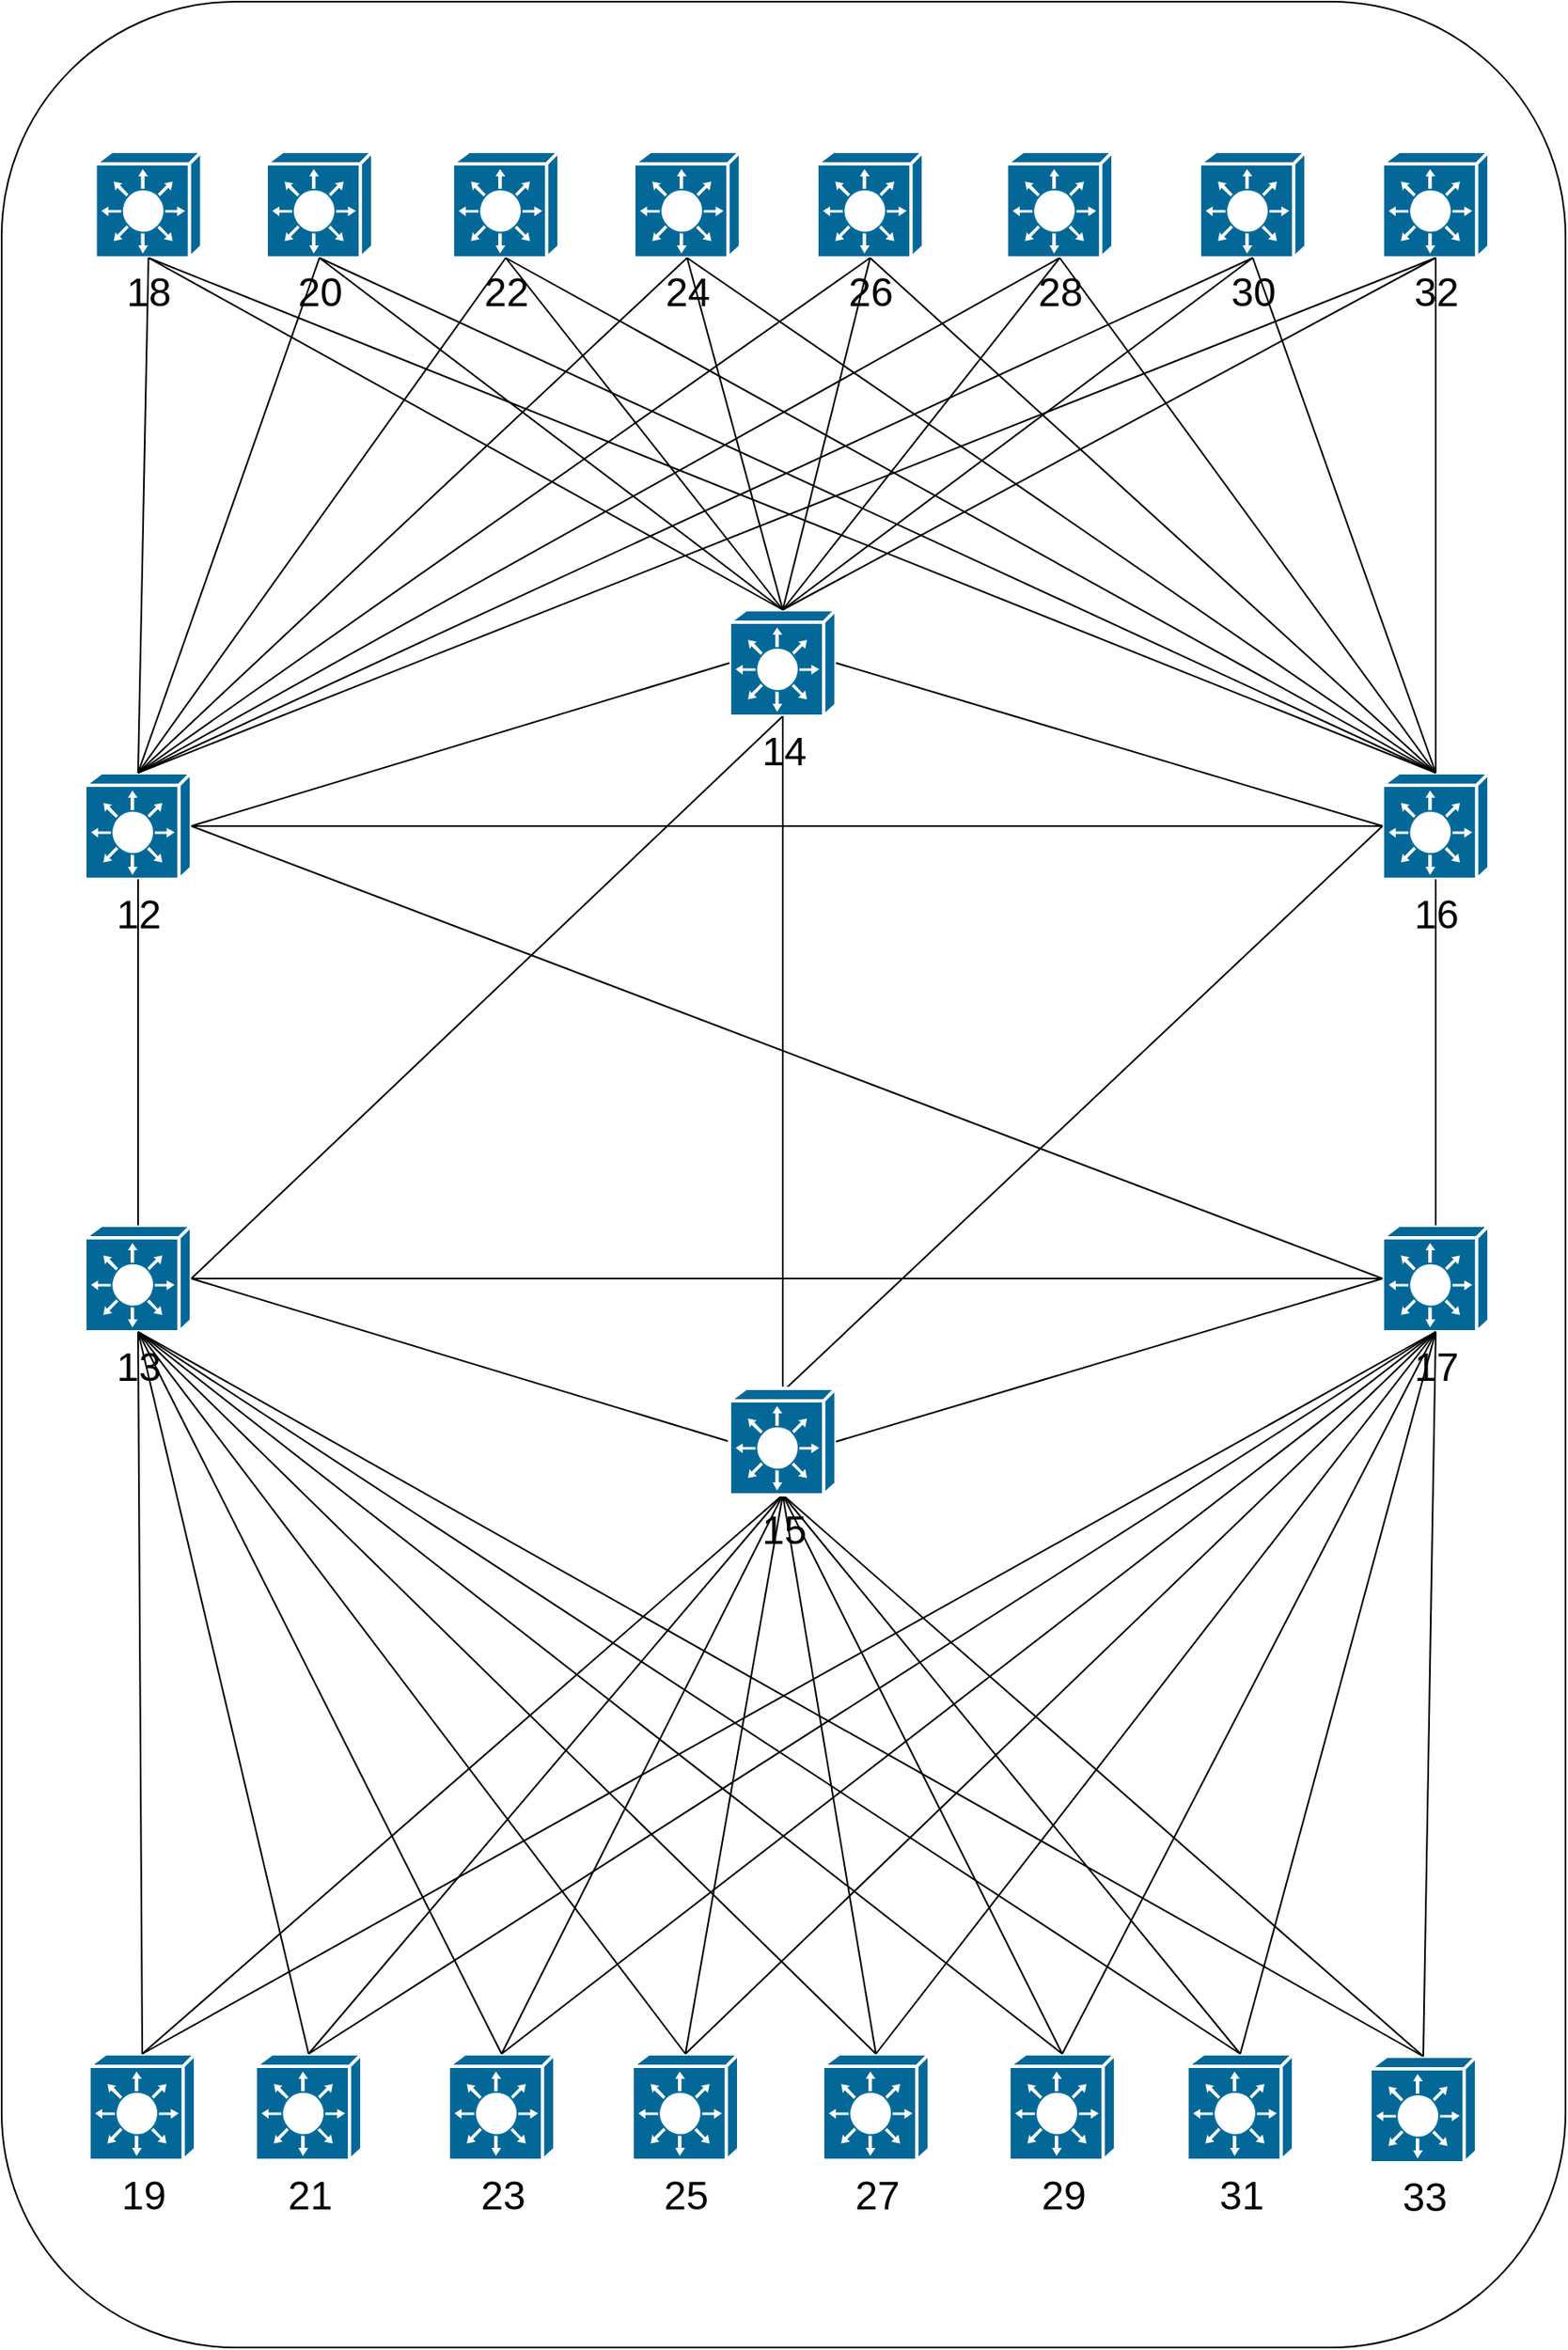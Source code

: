 <mxfile version="14.1.8" type="device"><diagram id="rjde7laMvs6sN96tIrLQ" name="第 1 页"><mxGraphModel dx="2593" dy="329" grid="1" gridSize="10" guides="1" tooltips="1" connect="1" arrows="1" fold="1" page="1" pageScale="1" pageWidth="827" pageHeight="1169" math="0" shadow="0"><root><mxCell id="0"/><mxCell id="1" parent="0"/><mxCell id="EWzuWG4-EncI320TSHPI-1" value="" style="rounded=1;whiteSpace=wrap;html=1;" vertex="1" parent="1"><mxGeometry x="360" y="1650" width="940" height="1410" as="geometry"/></mxCell><mxCell id="k5Slgiz3u0Eqy7hsrKSK-16" value="&lt;font style=&quot;font-size: 24px&quot;&gt;12&lt;/font&gt;" style="shape=mxgraph.cisco.switches.layer_3_switch;html=1;pointerEvents=1;dashed=0;fillColor=#036897;strokeColor=#ffffff;strokeWidth=2;verticalLabelPosition=bottom;verticalAlign=top;align=center;outlineConnect=0;" parent="1" vertex="1"><mxGeometry x="410" y="2113.5" width="64" height="64" as="geometry"/></mxCell><mxCell id="k5Slgiz3u0Eqy7hsrKSK-17" value="&lt;font style=&quot;font-size: 24px&quot;&gt;13&lt;/font&gt;" style="shape=mxgraph.cisco.switches.layer_3_switch;html=1;pointerEvents=1;dashed=0;fillColor=#036897;strokeColor=#ffffff;strokeWidth=2;verticalLabelPosition=bottom;verticalAlign=top;align=center;outlineConnect=0;" parent="1" vertex="1"><mxGeometry x="410" y="2385.5" width="64" height="64" as="geometry"/></mxCell><mxCell id="k5Slgiz3u0Eqy7hsrKSK-18" value="&lt;font style=&quot;font-size: 24px&quot;&gt;14&lt;/font&gt;" style="shape=mxgraph.cisco.switches.layer_3_switch;html=1;pointerEvents=1;dashed=0;fillColor=#036897;strokeColor=#ffffff;strokeWidth=2;verticalLabelPosition=bottom;verticalAlign=top;align=center;outlineConnect=0;" parent="1" vertex="1"><mxGeometry x="797.5" y="2015.5" width="64" height="64" as="geometry"/></mxCell><mxCell id="k5Slgiz3u0Eqy7hsrKSK-20" value="&lt;font style=&quot;font-size: 24px&quot;&gt;16&lt;/font&gt;" style="shape=mxgraph.cisco.switches.layer_3_switch;html=1;pointerEvents=1;dashed=0;fillColor=#036897;strokeColor=#ffffff;strokeWidth=2;verticalLabelPosition=bottom;verticalAlign=top;align=center;outlineConnect=0;" parent="1" vertex="1"><mxGeometry x="1190" y="2113.5" width="64" height="64" as="geometry"/></mxCell><mxCell id="k5Slgiz3u0Eqy7hsrKSK-21" value="&lt;font style=&quot;font-size: 24px&quot;&gt;17&lt;/font&gt;" style="shape=mxgraph.cisco.switches.layer_3_switch;html=1;pointerEvents=1;dashed=0;fillColor=#036897;strokeColor=#ffffff;strokeWidth=2;verticalLabelPosition=bottom;verticalAlign=top;align=center;outlineConnect=0;" parent="1" vertex="1"><mxGeometry x="1190" y="2385.5" width="64" height="64" as="geometry"/></mxCell><mxCell id="k5Slgiz3u0Eqy7hsrKSK-22" value="&lt;font style=&quot;font-size: 24px&quot;&gt;18&lt;/font&gt;" style="shape=mxgraph.cisco.switches.layer_3_switch;html=1;pointerEvents=1;dashed=0;fillColor=#036897;strokeColor=#ffffff;strokeWidth=2;verticalLabelPosition=bottom;verticalAlign=top;align=center;outlineConnect=0;" parent="1" vertex="1"><mxGeometry x="416.25" y="1740" width="64" height="64" as="geometry"/></mxCell><mxCell id="k5Slgiz3u0Eqy7hsrKSK-23" value="&lt;font style=&quot;font-size: 24px&quot;&gt;19&lt;/font&gt;" style="shape=mxgraph.cisco.switches.layer_3_switch;html=1;pointerEvents=1;dashed=0;fillColor=#036897;strokeColor=#ffffff;strokeWidth=2;verticalLabelPosition=bottom;verticalAlign=top;align=center;outlineConnect=0;" parent="1" vertex="1"><mxGeometry x="412.5" y="2883.5" width="64" height="64" as="geometry"/></mxCell><mxCell id="k5Slgiz3u0Eqy7hsrKSK-24" value="&lt;font style=&quot;font-size: 24px&quot;&gt;20&lt;/font&gt;" style="shape=mxgraph.cisco.switches.layer_3_switch;html=1;pointerEvents=1;dashed=0;fillColor=#036897;strokeColor=#ffffff;strokeWidth=2;verticalLabelPosition=bottom;verticalAlign=top;align=center;outlineConnect=0;" parent="1" vertex="1"><mxGeometry x="519" y="1740" width="64" height="64" as="geometry"/></mxCell><mxCell id="k5Slgiz3u0Eqy7hsrKSK-25" value="&lt;font style=&quot;font-size: 24px&quot;&gt;21&lt;/font&gt;" style="shape=mxgraph.cisco.switches.layer_3_switch;html=1;pointerEvents=1;dashed=0;fillColor=#036897;strokeColor=#ffffff;strokeWidth=2;verticalLabelPosition=bottom;verticalAlign=top;align=center;outlineConnect=0;" parent="1" vertex="1"><mxGeometry x="512.5" y="2883.5" width="64" height="64" as="geometry"/></mxCell><mxCell id="k5Slgiz3u0Eqy7hsrKSK-26" value="&lt;font style=&quot;font-size: 24px&quot;&gt;22&lt;/font&gt;" style="shape=mxgraph.cisco.switches.layer_3_switch;html=1;pointerEvents=1;dashed=0;fillColor=#036897;strokeColor=#ffffff;strokeWidth=2;verticalLabelPosition=bottom;verticalAlign=top;align=center;outlineConnect=0;" parent="1" vertex="1"><mxGeometry x="631" y="1740" width="64" height="64" as="geometry"/></mxCell><mxCell id="k5Slgiz3u0Eqy7hsrKSK-27" value="&lt;font style=&quot;font-size: 24px&quot;&gt;23&lt;/font&gt;" style="shape=mxgraph.cisco.switches.layer_3_switch;html=1;pointerEvents=1;dashed=0;fillColor=#036897;strokeColor=#ffffff;strokeWidth=2;verticalLabelPosition=bottom;verticalAlign=top;align=center;outlineConnect=0;" parent="1" vertex="1"><mxGeometry x="628.5" y="2883.5" width="64" height="64" as="geometry"/></mxCell><mxCell id="k5Slgiz3u0Eqy7hsrKSK-28" value="&lt;font style=&quot;font-size: 24px&quot;&gt;24&lt;/font&gt;" style="shape=mxgraph.cisco.switches.layer_3_switch;html=1;pointerEvents=1;dashed=0;fillColor=#036897;strokeColor=#ffffff;strokeWidth=2;verticalLabelPosition=bottom;verticalAlign=top;align=center;outlineConnect=0;" parent="1" vertex="1"><mxGeometry x="740" y="1740" width="64" height="64" as="geometry"/></mxCell><mxCell id="k5Slgiz3u0Eqy7hsrKSK-29" value="&lt;font style=&quot;font-size: 24px&quot;&gt;25&lt;/font&gt;" style="shape=mxgraph.cisco.switches.layer_3_switch;html=1;pointerEvents=1;dashed=0;fillColor=#036897;strokeColor=#ffffff;strokeWidth=2;verticalLabelPosition=bottom;verticalAlign=top;align=center;outlineConnect=0;" parent="1" vertex="1"><mxGeometry x="739" y="2883.5" width="64" height="64" as="geometry"/></mxCell><mxCell id="k5Slgiz3u0Eqy7hsrKSK-30" value="&lt;font style=&quot;font-size: 24px&quot;&gt;26&lt;/font&gt;" style="shape=mxgraph.cisco.switches.layer_3_switch;html=1;pointerEvents=1;dashed=0;fillColor=#036897;strokeColor=#ffffff;strokeWidth=2;verticalLabelPosition=bottom;verticalAlign=top;align=center;outlineConnect=0;" parent="1" vertex="1"><mxGeometry x="850" y="1740" width="64" height="64" as="geometry"/></mxCell><mxCell id="k5Slgiz3u0Eqy7hsrKSK-31" value="&lt;font style=&quot;font-size: 24px&quot;&gt;27&lt;/font&gt;" style="shape=mxgraph.cisco.switches.layer_3_switch;html=1;pointerEvents=1;dashed=0;fillColor=#036897;strokeColor=#ffffff;strokeWidth=2;verticalLabelPosition=bottom;verticalAlign=top;align=center;outlineConnect=0;" parent="1" vertex="1"><mxGeometry x="853.5" y="2883.5" width="64" height="64" as="geometry"/></mxCell><mxCell id="k5Slgiz3u0Eqy7hsrKSK-32" value="&lt;font style=&quot;font-size: 24px&quot;&gt;28&lt;/font&gt;" style="shape=mxgraph.cisco.switches.layer_3_switch;html=1;pointerEvents=1;dashed=0;fillColor=#036897;strokeColor=#ffffff;strokeWidth=2;verticalLabelPosition=bottom;verticalAlign=top;align=center;outlineConnect=0;" parent="1" vertex="1"><mxGeometry x="964" y="1740" width="64" height="64" as="geometry"/></mxCell><mxCell id="k5Slgiz3u0Eqy7hsrKSK-33" value="&lt;font style=&quot;font-size: 24px&quot;&gt;29&lt;/font&gt;" style="shape=mxgraph.cisco.switches.layer_3_switch;html=1;pointerEvents=1;dashed=0;fillColor=#036897;strokeColor=#ffffff;strokeWidth=2;verticalLabelPosition=bottom;verticalAlign=top;align=center;outlineConnect=0;" parent="1" vertex="1"><mxGeometry x="965.5" y="2883.5" width="64" height="64" as="geometry"/></mxCell><mxCell id="k5Slgiz3u0Eqy7hsrKSK-34" value="&lt;font style=&quot;font-size: 24px&quot;&gt;30&lt;/font&gt;" style="shape=mxgraph.cisco.switches.layer_3_switch;html=1;pointerEvents=1;dashed=0;fillColor=#036897;strokeColor=#ffffff;strokeWidth=2;verticalLabelPosition=bottom;verticalAlign=top;align=center;outlineConnect=0;" parent="1" vertex="1"><mxGeometry x="1080" y="1740" width="64" height="64" as="geometry"/></mxCell><mxCell id="k5Slgiz3u0Eqy7hsrKSK-35" value="&lt;span style=&quot;font-size: 24px&quot;&gt;31&lt;/span&gt;" style="shape=mxgraph.cisco.switches.layer_3_switch;html=1;pointerEvents=1;dashed=0;fillColor=#036897;strokeColor=#ffffff;strokeWidth=2;verticalLabelPosition=bottom;verticalAlign=top;align=center;outlineConnect=0;" parent="1" vertex="1"><mxGeometry x="1072.5" y="2883.5" width="64" height="64" as="geometry"/></mxCell><mxCell id="k5Slgiz3u0Eqy7hsrKSK-36" value="&lt;font style=&quot;font-size: 24px&quot;&gt;32&lt;/font&gt;" style="shape=mxgraph.cisco.switches.layer_3_switch;html=1;pointerEvents=1;dashed=0;fillColor=#036897;strokeColor=#ffffff;strokeWidth=2;verticalLabelPosition=bottom;verticalAlign=top;align=center;outlineConnect=0;" parent="1" vertex="1"><mxGeometry x="1190" y="1740" width="64" height="64" as="geometry"/></mxCell><mxCell id="k5Slgiz3u0Eqy7hsrKSK-37" value="&lt;font style=&quot;font-size: 24px&quot;&gt;33&lt;/font&gt;" style="shape=mxgraph.cisco.switches.layer_3_switch;html=1;pointerEvents=1;dashed=0;fillColor=#036897;strokeColor=#ffffff;strokeWidth=2;verticalLabelPosition=bottom;verticalAlign=top;align=center;outlineConnect=0;direction=east;" parent="1" vertex="1"><mxGeometry x="1182.5" y="2885" width="64" height="64" as="geometry"/></mxCell><mxCell id="k5Slgiz3u0Eqy7hsrKSK-307" value="" style="endArrow=none;html=1;exitX=0.5;exitY=1;exitDx=0;exitDy=0;exitPerimeter=0;entryX=0.5;entryY=0;entryDx=0;entryDy=0;entryPerimeter=0;" parent="1" source="k5Slgiz3u0Eqy7hsrKSK-16" target="k5Slgiz3u0Eqy7hsrKSK-17" edge="1"><mxGeometry width="50" height="50" relative="1" as="geometry"><mxPoint x="-434" y="1783.5" as="sourcePoint"/><mxPoint x="826" y="2364.833" as="targetPoint"/></mxGeometry></mxCell><mxCell id="k5Slgiz3u0Eqy7hsrKSK-308" value="" style="endArrow=none;html=1;exitX=1;exitY=0.5;exitDx=0;exitDy=0;exitPerimeter=0;entryX=0;entryY=0.5;entryDx=0;entryDy=0;entryPerimeter=0;" parent="1" source="k5Slgiz3u0Eqy7hsrKSK-16" target="k5Slgiz3u0Eqy7hsrKSK-18" edge="1"><mxGeometry width="50" height="50" relative="1" as="geometry"><mxPoint x="626" y="2273.5" as="sourcePoint"/><mxPoint x="890" y="2043.5" as="targetPoint"/></mxGeometry></mxCell><mxCell id="k5Slgiz3u0Eqy7hsrKSK-310" value="" style="endArrow=none;html=1;exitX=1;exitY=0.5;exitDx=0;exitDy=0;exitPerimeter=0;entryX=0;entryY=0.5;entryDx=0;entryDy=0;entryPerimeter=0;" parent="1" source="k5Slgiz3u0Eqy7hsrKSK-16" target="k5Slgiz3u0Eqy7hsrKSK-21" edge="1"><mxGeometry width="50" height="50" relative="1" as="geometry"><mxPoint x="636" y="2283.5" as="sourcePoint"/><mxPoint x="636" y="2183.5" as="targetPoint"/></mxGeometry></mxCell><mxCell id="k5Slgiz3u0Eqy7hsrKSK-311" value="" style="endArrow=none;html=1;exitX=1;exitY=0.5;exitDx=0;exitDy=0;exitPerimeter=0;entryX=0;entryY=0.5;entryDx=0;entryDy=0;entryPerimeter=0;" parent="1" source="k5Slgiz3u0Eqy7hsrKSK-16" target="k5Slgiz3u0Eqy7hsrKSK-20" edge="1"><mxGeometry width="50" height="50" relative="1" as="geometry"><mxPoint x="1046" y="2433.5" as="sourcePoint"/><mxPoint x="1096" y="2383.5" as="targetPoint"/></mxGeometry></mxCell><mxCell id="k5Slgiz3u0Eqy7hsrKSK-312" value="" style="endArrow=none;html=1;exitX=0.5;exitY=0;exitDx=0;exitDy=0;exitPerimeter=0;entryX=0.5;entryY=1;entryDx=0;entryDy=0;entryPerimeter=0;" parent="1" source="k5Slgiz3u0Eqy7hsrKSK-16" target="k5Slgiz3u0Eqy7hsrKSK-22" edge="1"><mxGeometry width="50" height="50" relative="1" as="geometry"><mxPoint x="1046" y="2433.5" as="sourcePoint"/><mxPoint x="1096" y="2383.5" as="targetPoint"/></mxGeometry></mxCell><mxCell id="k5Slgiz3u0Eqy7hsrKSK-313" value="" style="endArrow=none;html=1;entryX=0.5;entryY=0;entryDx=0;entryDy=0;entryPerimeter=0;exitX=0.5;exitY=1;exitDx=0;exitDy=0;exitPerimeter=0;" parent="1" source="k5Slgiz3u0Eqy7hsrKSK-24" target="k5Slgiz3u0Eqy7hsrKSK-16" edge="1"><mxGeometry width="50" height="50" relative="1" as="geometry"><mxPoint x="1046" y="2433.5" as="sourcePoint"/><mxPoint x="1096" y="2383.5" as="targetPoint"/></mxGeometry></mxCell><mxCell id="k5Slgiz3u0Eqy7hsrKSK-314" value="" style="endArrow=none;html=1;entryX=0.5;entryY=0;entryDx=0;entryDy=0;entryPerimeter=0;exitX=0.5;exitY=1;exitDx=0;exitDy=0;exitPerimeter=0;" parent="1" source="k5Slgiz3u0Eqy7hsrKSK-26" target="k5Slgiz3u0Eqy7hsrKSK-16" edge="1"><mxGeometry width="50" height="50" relative="1" as="geometry"><mxPoint x="586" y="2433.5" as="sourcePoint"/><mxPoint x="636" y="2383.5" as="targetPoint"/></mxGeometry></mxCell><mxCell id="k5Slgiz3u0Eqy7hsrKSK-315" value="" style="endArrow=none;html=1;entryX=0.5;entryY=0;entryDx=0;entryDy=0;entryPerimeter=0;exitX=0.5;exitY=1;exitDx=0;exitDy=0;exitPerimeter=0;" parent="1" source="k5Slgiz3u0Eqy7hsrKSK-28" target="k5Slgiz3u0Eqy7hsrKSK-16" edge="1"><mxGeometry width="50" height="50" relative="1" as="geometry"><mxPoint x="586" y="2433.5" as="sourcePoint"/><mxPoint x="636" y="2383.5" as="targetPoint"/></mxGeometry></mxCell><mxCell id="k5Slgiz3u0Eqy7hsrKSK-316" value="" style="endArrow=none;html=1;exitX=0.5;exitY=0;exitDx=0;exitDy=0;exitPerimeter=0;entryX=0.5;entryY=1;entryDx=0;entryDy=0;entryPerimeter=0;" parent="1" source="k5Slgiz3u0Eqy7hsrKSK-16" target="k5Slgiz3u0Eqy7hsrKSK-30" edge="1"><mxGeometry width="50" height="50" relative="1" as="geometry"><mxPoint x="586" y="2433.5" as="sourcePoint"/><mxPoint x="706" y="2643.5" as="targetPoint"/></mxGeometry></mxCell><mxCell id="k5Slgiz3u0Eqy7hsrKSK-318" value="" style="endArrow=none;html=1;entryX=0.5;entryY=1;entryDx=0;entryDy=0;entryPerimeter=0;exitX=0.5;exitY=0;exitDx=0;exitDy=0;exitPerimeter=0;" parent="1" source="k5Slgiz3u0Eqy7hsrKSK-16" target="k5Slgiz3u0Eqy7hsrKSK-32" edge="1"><mxGeometry width="50" height="50" relative="1" as="geometry"><mxPoint x="306" y="2433.5" as="sourcePoint"/><mxPoint x="356" y="2383.5" as="targetPoint"/></mxGeometry></mxCell><mxCell id="k5Slgiz3u0Eqy7hsrKSK-320" value="" style="endArrow=none;html=1;exitX=0.5;exitY=1;exitDx=0;exitDy=0;exitPerimeter=0;entryX=0.5;entryY=0;entryDx=0;entryDy=0;entryPerimeter=0;" parent="1" source="k5Slgiz3u0Eqy7hsrKSK-34" target="k5Slgiz3u0Eqy7hsrKSK-16" edge="1"><mxGeometry width="50" height="50" relative="1" as="geometry"><mxPoint x="806" y="2433.5" as="sourcePoint"/><mxPoint x="727" y="2093.5" as="targetPoint"/></mxGeometry></mxCell><mxCell id="k5Slgiz3u0Eqy7hsrKSK-322" value="" style="endArrow=none;html=1;exitX=0.5;exitY=1;exitDx=0;exitDy=0;exitPerimeter=0;entryX=0.5;entryY=0;entryDx=0;entryDy=0;entryPerimeter=0;" parent="1" source="k5Slgiz3u0Eqy7hsrKSK-36" target="k5Slgiz3u0Eqy7hsrKSK-16" edge="1"><mxGeometry width="50" height="50" relative="1" as="geometry"><mxPoint x="386" y="2433.5" as="sourcePoint"/><mxPoint x="727" y="2093.5" as="targetPoint"/></mxGeometry></mxCell><mxCell id="k5Slgiz3u0Eqy7hsrKSK-323" value="" style="endArrow=none;html=1;exitX=1;exitY=0.5;exitDx=0;exitDy=0;exitPerimeter=0;entryX=0;entryY=0.5;entryDx=0;entryDy=0;entryPerimeter=0;" parent="1" source="k5Slgiz3u0Eqy7hsrKSK-17" target="k5Slgiz3u0Eqy7hsrKSK-19" edge="1"><mxGeometry width="50" height="50" relative="1" as="geometry"><mxPoint x="966" y="2233.5" as="sourcePoint"/><mxPoint x="1016" y="2183.5" as="targetPoint"/></mxGeometry></mxCell><mxCell id="k5Slgiz3u0Eqy7hsrKSK-324" value="" style="endArrow=none;html=1;exitX=0.5;exitY=1;exitDx=0;exitDy=0;exitPerimeter=0;entryX=1;entryY=0.5;entryDx=0;entryDy=0;entryPerimeter=0;" parent="1" source="k5Slgiz3u0Eqy7hsrKSK-18" target="k5Slgiz3u0Eqy7hsrKSK-17" edge="1"><mxGeometry width="50" height="50" relative="1" as="geometry"><mxPoint x="966" y="2233.5" as="sourcePoint"/><mxPoint x="1016" y="2183.5" as="targetPoint"/></mxGeometry></mxCell><mxCell id="k5Slgiz3u0Eqy7hsrKSK-325" value="" style="endArrow=none;html=1;exitX=1;exitY=0.5;exitDx=0;exitDy=0;exitPerimeter=0;entryX=0;entryY=0.5;entryDx=0;entryDy=0;entryPerimeter=0;" parent="1" source="k5Slgiz3u0Eqy7hsrKSK-17" target="k5Slgiz3u0Eqy7hsrKSK-21" edge="1"><mxGeometry width="50" height="50" relative="1" as="geometry"><mxPoint x="1126" y="2373.5" as="sourcePoint"/><mxPoint x="1016" y="2183.5" as="targetPoint"/></mxGeometry></mxCell><mxCell id="k5Slgiz3u0Eqy7hsrKSK-326" value="" style="endArrow=none;html=1;exitX=0.5;exitY=1;exitDx=0;exitDy=0;exitPerimeter=0;entryX=0.5;entryY=0;entryDx=0;entryDy=0;entryPerimeter=0;" parent="1" source="k5Slgiz3u0Eqy7hsrKSK-17" target="k5Slgiz3u0Eqy7hsrKSK-23" edge="1"><mxGeometry width="50" height="50" relative="1" as="geometry"><mxPoint x="693" y="2374" as="sourcePoint"/><mxPoint x="623" y="2154" as="targetPoint"/></mxGeometry></mxCell><mxCell id="k5Slgiz3u0Eqy7hsrKSK-327" value="" style="endArrow=none;html=1;exitX=0.5;exitY=1;exitDx=0;exitDy=0;exitPerimeter=0;entryX=0.5;entryY=0;entryDx=0;entryDy=0;entryPerimeter=0;" parent="1" source="k5Slgiz3u0Eqy7hsrKSK-17" target="k5Slgiz3u0Eqy7hsrKSK-25" edge="1"><mxGeometry width="50" height="50" relative="1" as="geometry"><mxPoint x="966" y="2233.5" as="sourcePoint"/><mxPoint x="512" y="2893.5" as="targetPoint"/></mxGeometry></mxCell><mxCell id="k5Slgiz3u0Eqy7hsrKSK-328" value="" style="endArrow=none;html=1;exitX=0.5;exitY=1;exitDx=0;exitDy=0;exitPerimeter=0;entryX=0.5;entryY=0;entryDx=0;entryDy=0;entryPerimeter=0;" parent="1" source="k5Slgiz3u0Eqy7hsrKSK-17" target="k5Slgiz3u0Eqy7hsrKSK-27" edge="1"><mxGeometry width="50" height="50" relative="1" as="geometry"><mxPoint x="1086" y="2373.5" as="sourcePoint"/><mxPoint x="1016" y="2183.5" as="targetPoint"/></mxGeometry></mxCell><mxCell id="k5Slgiz3u0Eqy7hsrKSK-329" value="" style="endArrow=none;html=1;exitX=0.5;exitY=1;exitDx=0;exitDy=0;exitPerimeter=0;entryX=0.5;entryY=0;entryDx=0;entryDy=0;entryPerimeter=0;" parent="1" source="k5Slgiz3u0Eqy7hsrKSK-17" target="k5Slgiz3u0Eqy7hsrKSK-29" edge="1"><mxGeometry width="50" height="50" relative="1" as="geometry"><mxPoint x="1486" y="2233.5" as="sourcePoint"/><mxPoint x="1536" y="2183.5" as="targetPoint"/></mxGeometry></mxCell><mxCell id="k5Slgiz3u0Eqy7hsrKSK-330" value="" style="endArrow=none;html=1;exitX=0.5;exitY=1;exitDx=0;exitDy=0;exitPerimeter=0;entryX=0.5;entryY=0;entryDx=0;entryDy=0;entryPerimeter=0;" parent="1" source="k5Slgiz3u0Eqy7hsrKSK-17" target="k5Slgiz3u0Eqy7hsrKSK-31" edge="1"><mxGeometry width="50" height="50" relative="1" as="geometry"><mxPoint x="1486" y="2233.5" as="sourcePoint"/><mxPoint x="1646" y="2513.5" as="targetPoint"/></mxGeometry></mxCell><mxCell id="k5Slgiz3u0Eqy7hsrKSK-331" value="" style="endArrow=none;html=1;exitX=0.5;exitY=1;exitDx=0;exitDy=0;exitPerimeter=0;entryX=0.5;entryY=0;entryDx=0;entryDy=0;entryPerimeter=0;" parent="1" source="k5Slgiz3u0Eqy7hsrKSK-17" target="k5Slgiz3u0Eqy7hsrKSK-33" edge="1"><mxGeometry width="50" height="50" relative="1" as="geometry"><mxPoint x="1486" y="2483.5" as="sourcePoint"/><mxPoint x="1536" y="2433.5" as="targetPoint"/></mxGeometry></mxCell><mxCell id="k5Slgiz3u0Eqy7hsrKSK-332" value="" style="endArrow=none;html=1;exitX=0.5;exitY=1;exitDx=0;exitDy=0;exitPerimeter=0;entryX=0.5;entryY=0;entryDx=0;entryDy=0;entryPerimeter=0;" parent="1" source="k5Slgiz3u0Eqy7hsrKSK-17" target="k5Slgiz3u0Eqy7hsrKSK-35" edge="1"><mxGeometry width="50" height="50" relative="1" as="geometry"><mxPoint x="1614" y="2093.5" as="sourcePoint"/><mxPoint x="1664" y="2043.5" as="targetPoint"/></mxGeometry></mxCell><mxCell id="k5Slgiz3u0Eqy7hsrKSK-333" value="" style="endArrow=none;html=1;exitX=0.5;exitY=1;exitDx=0;exitDy=0;exitPerimeter=0;entryX=0.5;entryY=0;entryDx=0;entryDy=0;entryPerimeter=0;" parent="1" source="k5Slgiz3u0Eqy7hsrKSK-17" target="k5Slgiz3u0Eqy7hsrKSK-37" edge="1"><mxGeometry width="50" height="50" relative="1" as="geometry"><mxPoint x="1486" y="2233.5" as="sourcePoint"/><mxPoint x="1536" y="2183.5" as="targetPoint"/></mxGeometry></mxCell><mxCell id="k5Slgiz3u0Eqy7hsrKSK-334" value="" style="endArrow=none;html=1;exitX=1;exitY=0.5;exitDx=0;exitDy=0;exitPerimeter=0;entryX=0;entryY=0.5;entryDx=0;entryDy=0;entryPerimeter=0;" parent="1" source="k5Slgiz3u0Eqy7hsrKSK-18" target="k5Slgiz3u0Eqy7hsrKSK-20" edge="1"><mxGeometry width="50" height="50" relative="1" as="geometry"><mxPoint x="1336" y="2233.5" as="sourcePoint"/><mxPoint x="1386" y="2183.5" as="targetPoint"/></mxGeometry></mxCell><mxCell id="k5Slgiz3u0Eqy7hsrKSK-335" value="" style="endArrow=none;html=1;exitX=0.5;exitY=0;exitDx=0;exitDy=0;exitPerimeter=0;entryX=0.5;entryY=1;entryDx=0;entryDy=0;entryPerimeter=0;" parent="1" source="k5Slgiz3u0Eqy7hsrKSK-19" target="k5Slgiz3u0Eqy7hsrKSK-18" edge="1"><mxGeometry width="50" height="50" relative="1" as="geometry"><mxPoint x="856" y="2233.5" as="sourcePoint"/><mxPoint x="906" y="2183.5" as="targetPoint"/></mxGeometry></mxCell><mxCell id="k5Slgiz3u0Eqy7hsrKSK-336" value="" style="endArrow=none;html=1;exitX=0.5;exitY=0;exitDx=0;exitDy=0;exitPerimeter=0;entryX=0.5;entryY=1;entryDx=0;entryDy=0;entryPerimeter=0;" parent="1" source="k5Slgiz3u0Eqy7hsrKSK-18" target="k5Slgiz3u0Eqy7hsrKSK-22" edge="1"><mxGeometry width="50" height="50" relative="1" as="geometry"><mxPoint x="856" y="2233.5" as="sourcePoint"/><mxPoint x="906" y="2183.5" as="targetPoint"/></mxGeometry></mxCell><mxCell id="k5Slgiz3u0Eqy7hsrKSK-337" value="" style="endArrow=none;html=1;exitX=0.5;exitY=0;exitDx=0;exitDy=0;exitPerimeter=0;entryX=0.5;entryY=1;entryDx=0;entryDy=0;entryPerimeter=0;" parent="1" source="k5Slgiz3u0Eqy7hsrKSK-18" target="k5Slgiz3u0Eqy7hsrKSK-24" edge="1"><mxGeometry width="50" height="50" relative="1" as="geometry"><mxPoint x="856" y="2233.5" as="sourcePoint"/><mxPoint x="906" y="2183.5" as="targetPoint"/></mxGeometry></mxCell><mxCell id="k5Slgiz3u0Eqy7hsrKSK-338" value="" style="endArrow=none;html=1;exitX=0.5;exitY=0;exitDx=0;exitDy=0;exitPerimeter=0;entryX=0.5;entryY=1;entryDx=0;entryDy=0;entryPerimeter=0;" parent="1" source="k5Slgiz3u0Eqy7hsrKSK-18" target="k5Slgiz3u0Eqy7hsrKSK-26" edge="1"><mxGeometry width="50" height="50" relative="1" as="geometry"><mxPoint x="856" y="2233.5" as="sourcePoint"/><mxPoint x="906" y="2183.5" as="targetPoint"/></mxGeometry></mxCell><mxCell id="k5Slgiz3u0Eqy7hsrKSK-340" value="" style="endArrow=none;html=1;exitX=0.5;exitY=0;exitDx=0;exitDy=0;exitPerimeter=0;entryX=0.5;entryY=1;entryDx=0;entryDy=0;entryPerimeter=0;" parent="1" source="k5Slgiz3u0Eqy7hsrKSK-18" target="k5Slgiz3u0Eqy7hsrKSK-28" edge="1"><mxGeometry width="50" height="50" relative="1" as="geometry"><mxPoint x="856" y="2233.5" as="sourcePoint"/><mxPoint x="906" y="2183.5" as="targetPoint"/></mxGeometry></mxCell><mxCell id="k5Slgiz3u0Eqy7hsrKSK-341" value="" style="endArrow=none;html=1;entryX=0.5;entryY=1;entryDx=0;entryDy=0;entryPerimeter=0;exitX=0.5;exitY=0;exitDx=0;exitDy=0;exitPerimeter=0;" parent="1" source="k5Slgiz3u0Eqy7hsrKSK-18" target="k5Slgiz3u0Eqy7hsrKSK-30" edge="1"><mxGeometry width="50" height="50" relative="1" as="geometry"><mxPoint x="917" y="2003.5" as="sourcePoint"/><mxPoint x="906" y="2183.5" as="targetPoint"/></mxGeometry></mxCell><mxCell id="k5Slgiz3u0Eqy7hsrKSK-343" value="" style="endArrow=none;html=1;exitX=0.5;exitY=0;exitDx=0;exitDy=0;exitPerimeter=0;entryX=0.5;entryY=1;entryDx=0;entryDy=0;entryPerimeter=0;" parent="1" source="k5Slgiz3u0Eqy7hsrKSK-18" target="k5Slgiz3u0Eqy7hsrKSK-32" edge="1"><mxGeometry width="50" height="50" relative="1" as="geometry"><mxPoint x="856" y="2233.5" as="sourcePoint"/><mxPoint x="906" y="2183.5" as="targetPoint"/></mxGeometry></mxCell><mxCell id="k5Slgiz3u0Eqy7hsrKSK-345" value="" style="endArrow=none;html=1;entryX=0.5;entryY=1;entryDx=0;entryDy=0;entryPerimeter=0;exitX=0.5;exitY=0;exitDx=0;exitDy=0;exitPerimeter=0;" parent="1" source="k5Slgiz3u0Eqy7hsrKSK-18" target="k5Slgiz3u0Eqy7hsrKSK-34" edge="1"><mxGeometry width="50" height="50" relative="1" as="geometry"><mxPoint x="856" y="2233.5" as="sourcePoint"/><mxPoint x="626" y="2733.5" as="targetPoint"/><Array as="points"/></mxGeometry></mxCell><mxCell id="k5Slgiz3u0Eqy7hsrKSK-346" value="" style="endArrow=none;html=1;exitX=0.5;exitY=0;exitDx=0;exitDy=0;exitPerimeter=0;entryX=0.5;entryY=1;entryDx=0;entryDy=0;entryPerimeter=0;" parent="1" source="k5Slgiz3u0Eqy7hsrKSK-18" target="k5Slgiz3u0Eqy7hsrKSK-36" edge="1"><mxGeometry width="50" height="50" relative="1" as="geometry"><mxPoint x="856" y="2233.5" as="sourcePoint"/><mxPoint x="906" y="2183.5" as="targetPoint"/></mxGeometry></mxCell><mxCell id="k5Slgiz3u0Eqy7hsrKSK-347" value="" style="endArrow=none;html=1;exitX=0;exitY=0.5;exitDx=0;exitDy=0;exitPerimeter=0;entryX=0;entryY=0.5;entryDx=0;entryDy=0;entryPerimeter=0;" parent="1" source="k5Slgiz3u0Eqy7hsrKSK-20" target="k5Slgiz3u0Eqy7hsrKSK-19" edge="1"><mxGeometry width="50" height="50" relative="1" as="geometry"><mxPoint x="886" y="2233.5" as="sourcePoint"/><mxPoint x="936" y="2183.5" as="targetPoint"/></mxGeometry></mxCell><mxCell id="k5Slgiz3u0Eqy7hsrKSK-349" value="" style="endArrow=none;html=1;entryX=0.5;entryY=1;entryDx=0;entryDy=0;entryPerimeter=0;exitX=0.5;exitY=0;exitDx=0;exitDy=0;exitPerimeter=0;" parent="1" source="k5Slgiz3u0Eqy7hsrKSK-23" target="k5Slgiz3u0Eqy7hsrKSK-19" edge="1"><mxGeometry width="50" height="50" relative="1" as="geometry"><mxPoint x="493" y="2204" as="sourcePoint"/><mxPoint x="543" y="2154" as="targetPoint"/></mxGeometry></mxCell><mxCell id="k5Slgiz3u0Eqy7hsrKSK-350" value="" style="endArrow=none;html=1;exitX=0.5;exitY=1;exitDx=0;exitDy=0;exitPerimeter=0;entryX=0.5;entryY=0;entryDx=0;entryDy=0;entryPerimeter=0;" parent="1" source="k5Slgiz3u0Eqy7hsrKSK-19" target="k5Slgiz3u0Eqy7hsrKSK-25" edge="1"><mxGeometry width="50" height="50" relative="1" as="geometry"><mxPoint x="906" y="2363.5" as="sourcePoint"/><mxPoint x="956" y="2313.5" as="targetPoint"/></mxGeometry></mxCell><mxCell id="k5Slgiz3u0Eqy7hsrKSK-352" value="" style="endArrow=none;html=1;exitX=0.5;exitY=1;exitDx=0;exitDy=0;exitPerimeter=0;entryX=0.5;entryY=0;entryDx=0;entryDy=0;entryPerimeter=0;" parent="1" source="k5Slgiz3u0Eqy7hsrKSK-19" target="k5Slgiz3u0Eqy7hsrKSK-29" edge="1"><mxGeometry width="50" height="50" relative="1" as="geometry"><mxPoint x="826" y="2363.5" as="sourcePoint"/><mxPoint x="876" y="2313.5" as="targetPoint"/></mxGeometry></mxCell><mxCell id="k5Slgiz3u0Eqy7hsrKSK-353" value="" style="endArrow=none;html=1;exitX=0.5;exitY=1;exitDx=0;exitDy=0;exitPerimeter=0;entryX=0.5;entryY=0;entryDx=0;entryDy=0;entryPerimeter=0;" parent="1" source="k5Slgiz3u0Eqy7hsrKSK-19" target="k5Slgiz3u0Eqy7hsrKSK-31" edge="1"><mxGeometry width="50" height="50" relative="1" as="geometry"><mxPoint x="1256" y="2363.5" as="sourcePoint"/><mxPoint x="1306" y="2313.5" as="targetPoint"/></mxGeometry></mxCell><mxCell id="k5Slgiz3u0Eqy7hsrKSK-354" value="" style="endArrow=none;html=1;exitX=0.5;exitY=1;exitDx=0;exitDy=0;exitPerimeter=0;entryX=0.5;entryY=0;entryDx=0;entryDy=0;entryPerimeter=0;" parent="1" source="k5Slgiz3u0Eqy7hsrKSK-19" target="k5Slgiz3u0Eqy7hsrKSK-33" edge="1"><mxGeometry width="50" height="50" relative="1" as="geometry"><mxPoint x="1256" y="2533.5" as="sourcePoint"/><mxPoint x="1306" y="2483.5" as="targetPoint"/></mxGeometry></mxCell><mxCell id="k5Slgiz3u0Eqy7hsrKSK-355" value="" style="endArrow=none;html=1;entryX=0.5;entryY=0;entryDx=0;entryDy=0;entryPerimeter=0;exitX=0.5;exitY=1;exitDx=0;exitDy=0;exitPerimeter=0;" parent="1" source="k5Slgiz3u0Eqy7hsrKSK-19" target="k5Slgiz3u0Eqy7hsrKSK-35" edge="1"><mxGeometry width="50" height="50" relative="1" as="geometry"><mxPoint x="897" y="2523.5" as="sourcePoint"/><mxPoint x="1116" y="2663.5" as="targetPoint"/></mxGeometry></mxCell><mxCell id="k5Slgiz3u0Eqy7hsrKSK-356" value="" style="endArrow=none;html=1;exitX=0.5;exitY=1;exitDx=0;exitDy=0;exitPerimeter=0;entryX=0.5;entryY=0;entryDx=0;entryDy=0;entryPerimeter=0;" parent="1" source="k5Slgiz3u0Eqy7hsrKSK-19" target="k5Slgiz3u0Eqy7hsrKSK-37" edge="1"><mxGeometry width="50" height="50" relative="1" as="geometry"><mxPoint x="1066" y="2433.5" as="sourcePoint"/><mxPoint x="1116" y="2383.5" as="targetPoint"/></mxGeometry></mxCell><mxCell id="k5Slgiz3u0Eqy7hsrKSK-357" value="" style="endArrow=none;html=1;exitX=0.5;exitY=1;exitDx=0;exitDy=0;exitPerimeter=0;entryX=0.5;entryY=0;entryDx=0;entryDy=0;entryPerimeter=0;" parent="1" source="k5Slgiz3u0Eqy7hsrKSK-20" target="k5Slgiz3u0Eqy7hsrKSK-21" edge="1"><mxGeometry width="50" height="50" relative="1" as="geometry"><mxPoint x="746" y="2503.5" as="sourcePoint"/><mxPoint x="796" y="2453.5" as="targetPoint"/></mxGeometry></mxCell><mxCell id="k5Slgiz3u0Eqy7hsrKSK-358" value="" style="endArrow=none;html=1;exitX=0.5;exitY=0;exitDx=0;exitDy=0;exitPerimeter=0;entryX=0.5;entryY=1;entryDx=0;entryDy=0;entryPerimeter=0;" parent="1" source="k5Slgiz3u0Eqy7hsrKSK-20" target="k5Slgiz3u0Eqy7hsrKSK-22" edge="1"><mxGeometry width="50" height="50" relative="1" as="geometry"><mxPoint x="746" y="2503.5" as="sourcePoint"/><mxPoint x="796" y="2453.5" as="targetPoint"/></mxGeometry></mxCell><mxCell id="k5Slgiz3u0Eqy7hsrKSK-359" value="" style="endArrow=none;html=1;exitX=0.5;exitY=0;exitDx=0;exitDy=0;exitPerimeter=0;entryX=0.5;entryY=1;entryDx=0;entryDy=0;entryPerimeter=0;" parent="1" source="k5Slgiz3u0Eqy7hsrKSK-20" target="k5Slgiz3u0Eqy7hsrKSK-24" edge="1"><mxGeometry width="50" height="50" relative="1" as="geometry"><mxPoint x="746" y="2503.5" as="sourcePoint"/><mxPoint x="666" y="2713.5" as="targetPoint"/></mxGeometry></mxCell><mxCell id="k5Slgiz3u0Eqy7hsrKSK-360" value="" style="endArrow=none;html=1;entryX=0.5;entryY=0;entryDx=0;entryDy=0;entryPerimeter=0;exitX=0.5;exitY=1;exitDx=0;exitDy=0;exitPerimeter=0;" parent="1" source="k5Slgiz3u0Eqy7hsrKSK-26" target="k5Slgiz3u0Eqy7hsrKSK-20" edge="1"><mxGeometry width="50" height="50" relative="1" as="geometry"><mxPoint x="456" y="2503.5" as="sourcePoint"/><mxPoint x="506" y="2453.5" as="targetPoint"/></mxGeometry></mxCell><mxCell id="k5Slgiz3u0Eqy7hsrKSK-361" value="" style="endArrow=none;html=1;exitX=0.5;exitY=0;exitDx=0;exitDy=0;exitPerimeter=0;entryX=0.5;entryY=1;entryDx=0;entryDy=0;entryPerimeter=0;" parent="1" source="k5Slgiz3u0Eqy7hsrKSK-20" target="k5Slgiz3u0Eqy7hsrKSK-28" edge="1"><mxGeometry width="50" height="50" relative="1" as="geometry"><mxPoint x="456" y="2503.5" as="sourcePoint"/><mxPoint x="506" y="2453.5" as="targetPoint"/></mxGeometry></mxCell><mxCell id="k5Slgiz3u0Eqy7hsrKSK-362" value="" style="endArrow=none;html=1;exitX=0.5;exitY=0;exitDx=0;exitDy=0;exitPerimeter=0;entryX=0.5;entryY=1;entryDx=0;entryDy=0;entryPerimeter=0;" parent="1" source="k5Slgiz3u0Eqy7hsrKSK-20" target="k5Slgiz3u0Eqy7hsrKSK-30" edge="1"><mxGeometry width="50" height="50" relative="1" as="geometry"><mxPoint x="456" y="2503.5" as="sourcePoint"/><mxPoint x="506" y="2453.5" as="targetPoint"/></mxGeometry></mxCell><mxCell id="k5Slgiz3u0Eqy7hsrKSK-363" value="" style="endArrow=none;html=1;entryX=0.5;entryY=0;entryDx=0;entryDy=0;entryPerimeter=0;exitX=0.5;exitY=1;exitDx=0;exitDy=0;exitPerimeter=0;" parent="1" source="k5Slgiz3u0Eqy7hsrKSK-32" target="k5Slgiz3u0Eqy7hsrKSK-20" edge="1"><mxGeometry width="50" height="50" relative="1" as="geometry"><mxPoint x="456" y="2503.5" as="sourcePoint"/><mxPoint x="506" y="2453.5" as="targetPoint"/></mxGeometry></mxCell><mxCell id="k5Slgiz3u0Eqy7hsrKSK-364" value="" style="endArrow=none;html=1;exitX=0.5;exitY=0;exitDx=0;exitDy=0;exitPerimeter=0;entryX=0.5;entryY=1;entryDx=0;entryDy=0;entryPerimeter=0;" parent="1" source="k5Slgiz3u0Eqy7hsrKSK-20" target="k5Slgiz3u0Eqy7hsrKSK-34" edge="1"><mxGeometry width="50" height="50" relative="1" as="geometry"><mxPoint x="1006" y="2503.5" as="sourcePoint"/><mxPoint x="1056" y="2453.5" as="targetPoint"/></mxGeometry></mxCell><mxCell id="k5Slgiz3u0Eqy7hsrKSK-365" value="" style="endArrow=none;html=1;exitX=0.5;exitY=1;exitDx=0;exitDy=0;exitPerimeter=0;entryX=0.5;entryY=0;entryDx=0;entryDy=0;entryPerimeter=0;" parent="1" source="k5Slgiz3u0Eqy7hsrKSK-36" target="k5Slgiz3u0Eqy7hsrKSK-20" edge="1"><mxGeometry width="50" height="50" relative="1" as="geometry"><mxPoint x="726" y="2513.5" as="sourcePoint"/><mxPoint x="776" y="2463.5" as="targetPoint"/></mxGeometry></mxCell><mxCell id="k5Slgiz3u0Eqy7hsrKSK-366" value="" style="endArrow=none;html=1;exitX=0.5;exitY=1;exitDx=0;exitDy=0;exitPerimeter=0;entryX=0.5;entryY=0;entryDx=0;entryDy=0;entryPerimeter=0;" parent="1" source="k5Slgiz3u0Eqy7hsrKSK-21" target="k5Slgiz3u0Eqy7hsrKSK-23" edge="1"><mxGeometry width="50" height="50" relative="1" as="geometry"><mxPoint x="993" y="1994" as="sourcePoint"/><mxPoint x="1043" y="1944" as="targetPoint"/></mxGeometry></mxCell><mxCell id="k5Slgiz3u0Eqy7hsrKSK-368" value="" style="endArrow=none;html=1;exitX=0.5;exitY=1;exitDx=0;exitDy=0;exitPerimeter=0;entryX=0.5;entryY=0;entryDx=0;entryDy=0;entryPerimeter=0;" parent="1" source="k5Slgiz3u0Eqy7hsrKSK-21" target="k5Slgiz3u0Eqy7hsrKSK-25" edge="1"><mxGeometry width="50" height="50" relative="1" as="geometry"><mxPoint x="1254" y="2417.5" as="sourcePoint"/><mxPoint x="512" y="2893.5" as="targetPoint"/></mxGeometry></mxCell><mxCell id="k5Slgiz3u0Eqy7hsrKSK-369" value="" style="endArrow=none;html=1;exitX=0.5;exitY=1;exitDx=0;exitDy=0;exitPerimeter=0;entryX=0.5;entryY=0;entryDx=0;entryDy=0;entryPerimeter=0;" parent="1" source="k5Slgiz3u0Eqy7hsrKSK-19" target="k5Slgiz3u0Eqy7hsrKSK-27" edge="1"><mxGeometry width="50" height="50" relative="1" as="geometry"><mxPoint x="726" y="2393.5" as="sourcePoint"/><mxPoint x="776" y="2343.5" as="targetPoint"/></mxGeometry></mxCell><mxCell id="k5Slgiz3u0Eqy7hsrKSK-370" value="" style="endArrow=none;html=1;exitX=0.5;exitY=1;exitDx=0;exitDy=0;exitPerimeter=0;entryX=0.5;entryY=0;entryDx=0;entryDy=0;entryPerimeter=0;" parent="1" source="k5Slgiz3u0Eqy7hsrKSK-21" target="k5Slgiz3u0Eqy7hsrKSK-31" edge="1"><mxGeometry width="50" height="50" relative="1" as="geometry"><mxPoint x="1036" y="2393.5" as="sourcePoint"/><mxPoint x="1086" y="2343.5" as="targetPoint"/></mxGeometry></mxCell><mxCell id="k5Slgiz3u0Eqy7hsrKSK-371" value="" style="endArrow=none;html=1;exitX=0.5;exitY=1;exitDx=0;exitDy=0;exitPerimeter=0;entryX=0.5;entryY=0;entryDx=0;entryDy=0;entryPerimeter=0;" parent="1" source="k5Slgiz3u0Eqy7hsrKSK-21" target="k5Slgiz3u0Eqy7hsrKSK-29" edge="1"><mxGeometry width="50" height="50" relative="1" as="geometry"><mxPoint x="1036" y="2393.5" as="sourcePoint"/><mxPoint x="1086" y="2343.5" as="targetPoint"/></mxGeometry></mxCell><mxCell id="k5Slgiz3u0Eqy7hsrKSK-372" value="" style="endArrow=none;html=1;entryX=0.5;entryY=1;entryDx=0;entryDy=0;entryPerimeter=0;exitX=0.5;exitY=0;exitDx=0;exitDy=0;exitPerimeter=0;" parent="1" source="k5Slgiz3u0Eqy7hsrKSK-33" target="k5Slgiz3u0Eqy7hsrKSK-21" edge="1"><mxGeometry width="50" height="50" relative="1" as="geometry"><mxPoint x="1036" y="2973.5" as="sourcePoint"/><mxPoint x="1086" y="2923.5" as="targetPoint"/></mxGeometry></mxCell><mxCell id="k5Slgiz3u0Eqy7hsrKSK-374" value="" style="endArrow=none;html=1;exitX=0.5;exitY=1;exitDx=0;exitDy=0;exitPerimeter=0;entryX=0.5;entryY=0;entryDx=0;entryDy=0;entryPerimeter=0;" parent="1" source="k5Slgiz3u0Eqy7hsrKSK-21" target="k5Slgiz3u0Eqy7hsrKSK-35" edge="1"><mxGeometry width="50" height="50" relative="1" as="geometry"><mxPoint x="1164" y="2263.5" as="sourcePoint"/><mxPoint x="1344" y="2925.405" as="targetPoint"/></mxGeometry></mxCell><mxCell id="k5Slgiz3u0Eqy7hsrKSK-375" value="" style="endArrow=none;html=1;exitX=0.5;exitY=1;exitDx=0;exitDy=0;exitPerimeter=0;entryX=0.5;entryY=0;entryDx=0;entryDy=0;entryPerimeter=0;" parent="1" source="k5Slgiz3u0Eqy7hsrKSK-21" target="k5Slgiz3u0Eqy7hsrKSK-37" edge="1"><mxGeometry width="50" height="50" relative="1" as="geometry"><mxPoint x="764" y="2263.5" as="sourcePoint"/><mxPoint x="814" y="2213.5" as="targetPoint"/></mxGeometry></mxCell><mxCell id="k5Slgiz3u0Eqy7hsrKSK-19" value="&lt;font style=&quot;font-size: 24px&quot;&gt;15&lt;/font&gt;" style="shape=mxgraph.cisco.switches.layer_3_switch;html=1;pointerEvents=1;dashed=0;fillColor=#036897;strokeColor=#ffffff;strokeWidth=2;verticalLabelPosition=bottom;verticalAlign=top;align=center;outlineConnect=0;" parent="1" vertex="1"><mxGeometry x="797.5" y="2483.5" width="64" height="64" as="geometry"/></mxCell><mxCell id="YN8-gcyeqtHvd-XNplSX-31" value="" style="endArrow=none;html=1;exitX=0;exitY=0.5;exitDx=0;exitDy=0;exitPerimeter=0;entryX=1;entryY=0.5;entryDx=0;entryDy=0;entryPerimeter=0;" parent="1" source="k5Slgiz3u0Eqy7hsrKSK-21" target="k5Slgiz3u0Eqy7hsrKSK-19" edge="1"><mxGeometry width="50" height="50" relative="1" as="geometry"><mxPoint x="1225" y="2235.0" as="sourcePoint"/><mxPoint x="262.0" y="3013.5" as="targetPoint"/></mxGeometry></mxCell><mxCell id="pfS7fn9F0lSGGQISetAy-5" value="" style="endArrow=none;html=1;entryX=0.5;entryY=0;entryDx=0;entryDy=0;entryPerimeter=0;exitX=0.5;exitY=1;exitDx=0;exitDy=0;exitPerimeter=0;" parent="1" source="k5Slgiz3u0Eqy7hsrKSK-21" target="k5Slgiz3u0Eqy7hsrKSK-27" edge="1"><mxGeometry width="50" height="50" relative="1" as="geometry"><mxPoint x="1232" y="2459.5" as="sourcePoint"/><mxPoint x="554.5" y="2893.5" as="targetPoint"/></mxGeometry></mxCell></root></mxGraphModel></diagram></mxfile>